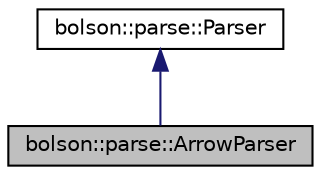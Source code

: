 digraph "bolson::parse::ArrowParser"
{
 // LATEX_PDF_SIZE
  edge [fontname="Helvetica",fontsize="10",labelfontname="Helvetica",labelfontsize="10"];
  node [fontname="Helvetica",fontsize="10",shape=record];
  Node1 [label="bolson::parse::ArrowParser",height=0.2,width=0.4,color="black", fillcolor="grey75", style="filled", fontcolor="black",tooltip="Parser implementation using Arrow's built-in JSON parser."];
  Node2 -> Node1 [dir="back",color="midnightblue",fontsize="10",style="solid",fontname="Helvetica"];
  Node2 [label="bolson::parse::Parser",height=0.2,width=0.4,color="black", fillcolor="white", style="filled",URL="$classbolson_1_1parse_1_1_parser.html",tooltip="Abstract class for implementations of parsing supplied buffers to RecordBatches."];
}
